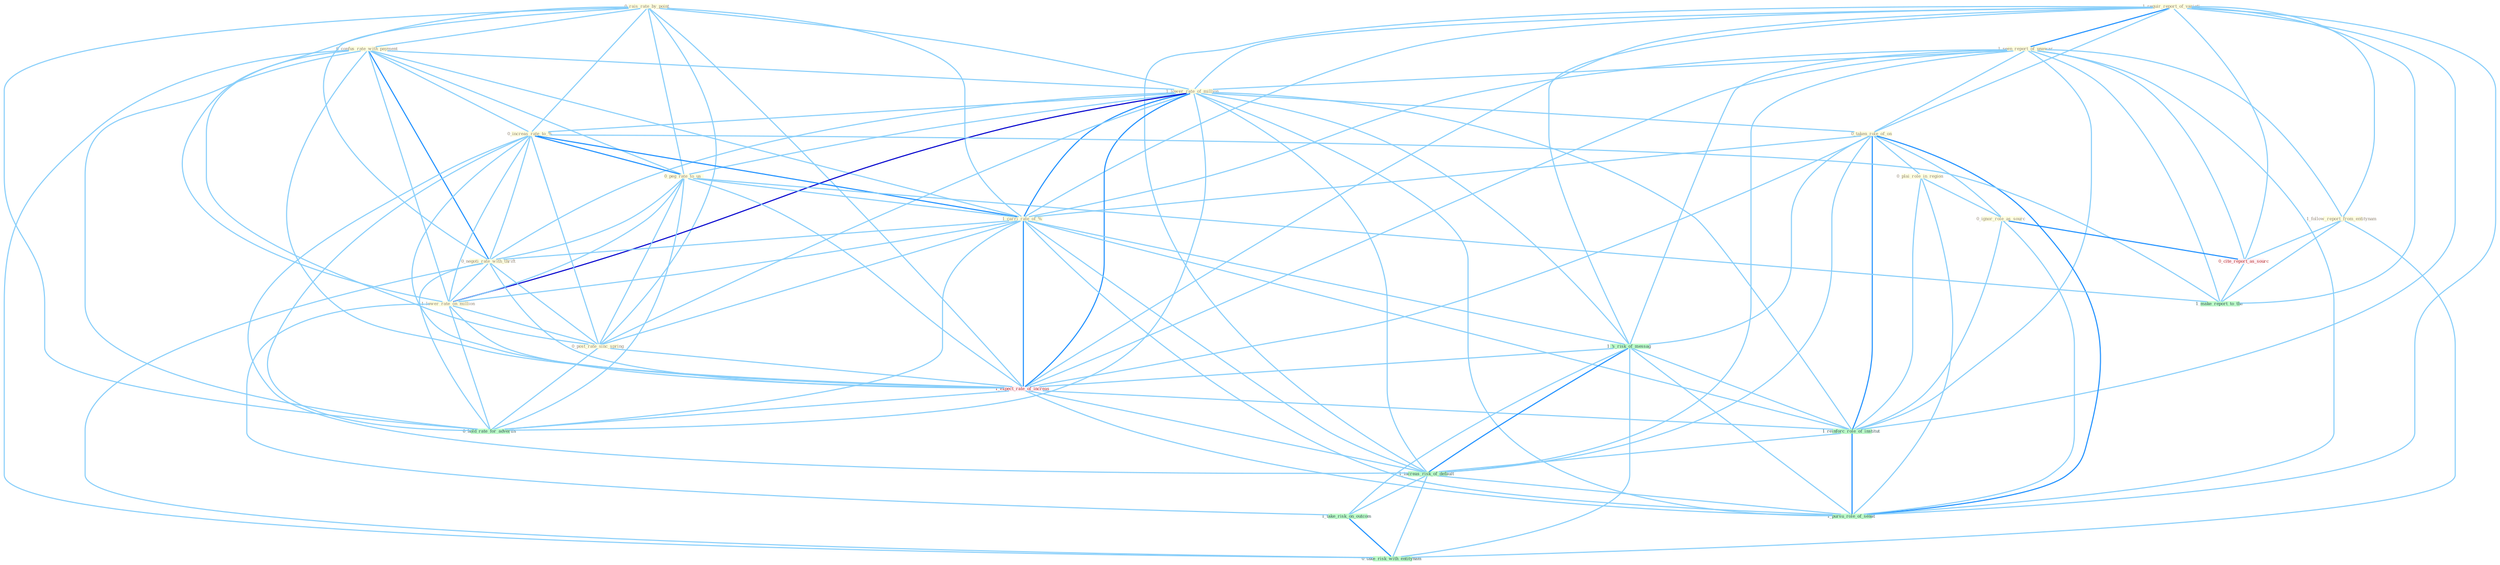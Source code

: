 Graph G{ 
    node
    [shape=polygon,style=filled,width=.5,height=.06,color="#BDFCC9",fixedsize=true,fontsize=4,
    fontcolor="#2f4f4f"];
    {node
    [color="#ffffe0", fontcolor="#8b7d6b"] "1_requir_report_of_varieti " "0_rais_rate_by_point " "1_seen_report_of_unawar " "0_confus_rate_with_payment " "1_lower_rate_of_million " "0_taken_role_of_on " "0_increas_rate_to_% " "0_peg_rate_to_us " "1_carri_rate_of_% " "1_follow_report_from_entitynam " "0_negoti_rate_with_thrift " "0_plai_role_in_region " "1_lower_rate_on_million " "0_post_rate_sinc_spring " "0_ignor_role_as_sourc "}
{node [color="#fff0f5", fontcolor="#b22222"] "1_expect_rate_of_increas " "0_cite_report_as_sourc "}
edge [color="#B0E2FF"];

	"1_requir_report_of_varieti " -- "1_seen_report_of_unawar " [w="2", color="#1e90ff" , len=0.8];
	"1_requir_report_of_varieti " -- "1_lower_rate_of_million " [w="1", color="#87cefa" ];
	"1_requir_report_of_varieti " -- "0_taken_role_of_on " [w="1", color="#87cefa" ];
	"1_requir_report_of_varieti " -- "1_carri_rate_of_% " [w="1", color="#87cefa" ];
	"1_requir_report_of_varieti " -- "1_follow_report_from_entitynam " [w="1", color="#87cefa" ];
	"1_requir_report_of_varieti " -- "1_'s_risk_of_messag " [w="1", color="#87cefa" ];
	"1_requir_report_of_varieti " -- "1_expect_rate_of_increas " [w="1", color="#87cefa" ];
	"1_requir_report_of_varieti " -- "1_reinforc_role_of_institut " [w="1", color="#87cefa" ];
	"1_requir_report_of_varieti " -- "1_increas_risk_of_default " [w="1", color="#87cefa" ];
	"1_requir_report_of_varieti " -- "0_cite_report_as_sourc " [w="1", color="#87cefa" ];
	"1_requir_report_of_varieti " -- "1_pursu_role_of_senat " [w="1", color="#87cefa" ];
	"1_requir_report_of_varieti " -- "1_make_report_to_the " [w="1", color="#87cefa" ];
	"0_rais_rate_by_point " -- "0_confus_rate_with_payment " [w="1", color="#87cefa" ];
	"0_rais_rate_by_point " -- "1_lower_rate_of_million " [w="1", color="#87cefa" ];
	"0_rais_rate_by_point " -- "0_increas_rate_to_% " [w="1", color="#87cefa" ];
	"0_rais_rate_by_point " -- "0_peg_rate_to_us " [w="1", color="#87cefa" ];
	"0_rais_rate_by_point " -- "1_carri_rate_of_% " [w="1", color="#87cefa" ];
	"0_rais_rate_by_point " -- "0_negoti_rate_with_thrift " [w="1", color="#87cefa" ];
	"0_rais_rate_by_point " -- "1_lower_rate_on_million " [w="1", color="#87cefa" ];
	"0_rais_rate_by_point " -- "0_post_rate_sinc_spring " [w="1", color="#87cefa" ];
	"0_rais_rate_by_point " -- "1_expect_rate_of_increas " [w="1", color="#87cefa" ];
	"0_rais_rate_by_point " -- "0_hold_rate_for_advertis " [w="1", color="#87cefa" ];
	"1_seen_report_of_unawar " -- "1_lower_rate_of_million " [w="1", color="#87cefa" ];
	"1_seen_report_of_unawar " -- "0_taken_role_of_on " [w="1", color="#87cefa" ];
	"1_seen_report_of_unawar " -- "1_carri_rate_of_% " [w="1", color="#87cefa" ];
	"1_seen_report_of_unawar " -- "1_follow_report_from_entitynam " [w="1", color="#87cefa" ];
	"1_seen_report_of_unawar " -- "1_'s_risk_of_messag " [w="1", color="#87cefa" ];
	"1_seen_report_of_unawar " -- "1_expect_rate_of_increas " [w="1", color="#87cefa" ];
	"1_seen_report_of_unawar " -- "1_reinforc_role_of_institut " [w="1", color="#87cefa" ];
	"1_seen_report_of_unawar " -- "1_increas_risk_of_default " [w="1", color="#87cefa" ];
	"1_seen_report_of_unawar " -- "0_cite_report_as_sourc " [w="1", color="#87cefa" ];
	"1_seen_report_of_unawar " -- "1_pursu_role_of_senat " [w="1", color="#87cefa" ];
	"1_seen_report_of_unawar " -- "1_make_report_to_the " [w="1", color="#87cefa" ];
	"0_confus_rate_with_payment " -- "1_lower_rate_of_million " [w="1", color="#87cefa" ];
	"0_confus_rate_with_payment " -- "0_increas_rate_to_% " [w="1", color="#87cefa" ];
	"0_confus_rate_with_payment " -- "0_peg_rate_to_us " [w="1", color="#87cefa" ];
	"0_confus_rate_with_payment " -- "1_carri_rate_of_% " [w="1", color="#87cefa" ];
	"0_confus_rate_with_payment " -- "0_negoti_rate_with_thrift " [w="2", color="#1e90ff" , len=0.8];
	"0_confus_rate_with_payment " -- "1_lower_rate_on_million " [w="1", color="#87cefa" ];
	"0_confus_rate_with_payment " -- "0_post_rate_sinc_spring " [w="1", color="#87cefa" ];
	"0_confus_rate_with_payment " -- "1_expect_rate_of_increas " [w="1", color="#87cefa" ];
	"0_confus_rate_with_payment " -- "0_take_risk_with_entitynam " [w="1", color="#87cefa" ];
	"0_confus_rate_with_payment " -- "0_hold_rate_for_advertis " [w="1", color="#87cefa" ];
	"1_lower_rate_of_million " -- "0_taken_role_of_on " [w="1", color="#87cefa" ];
	"1_lower_rate_of_million " -- "0_increas_rate_to_% " [w="1", color="#87cefa" ];
	"1_lower_rate_of_million " -- "0_peg_rate_to_us " [w="1", color="#87cefa" ];
	"1_lower_rate_of_million " -- "1_carri_rate_of_% " [w="2", color="#1e90ff" , len=0.8];
	"1_lower_rate_of_million " -- "0_negoti_rate_with_thrift " [w="1", color="#87cefa" ];
	"1_lower_rate_of_million " -- "1_lower_rate_on_million " [w="3", color="#0000cd" , len=0.6];
	"1_lower_rate_of_million " -- "0_post_rate_sinc_spring " [w="1", color="#87cefa" ];
	"1_lower_rate_of_million " -- "1_'s_risk_of_messag " [w="1", color="#87cefa" ];
	"1_lower_rate_of_million " -- "1_expect_rate_of_increas " [w="2", color="#1e90ff" , len=0.8];
	"1_lower_rate_of_million " -- "1_reinforc_role_of_institut " [w="1", color="#87cefa" ];
	"1_lower_rate_of_million " -- "1_increas_risk_of_default " [w="1", color="#87cefa" ];
	"1_lower_rate_of_million " -- "1_pursu_role_of_senat " [w="1", color="#87cefa" ];
	"1_lower_rate_of_million " -- "0_hold_rate_for_advertis " [w="1", color="#87cefa" ];
	"0_taken_role_of_on " -- "1_carri_rate_of_% " [w="1", color="#87cefa" ];
	"0_taken_role_of_on " -- "0_plai_role_in_region " [w="1", color="#87cefa" ];
	"0_taken_role_of_on " -- "0_ignor_role_as_sourc " [w="1", color="#87cefa" ];
	"0_taken_role_of_on " -- "1_'s_risk_of_messag " [w="1", color="#87cefa" ];
	"0_taken_role_of_on " -- "1_expect_rate_of_increas " [w="1", color="#87cefa" ];
	"0_taken_role_of_on " -- "1_reinforc_role_of_institut " [w="2", color="#1e90ff" , len=0.8];
	"0_taken_role_of_on " -- "1_increas_risk_of_default " [w="1", color="#87cefa" ];
	"0_taken_role_of_on " -- "1_pursu_role_of_senat " [w="2", color="#1e90ff" , len=0.8];
	"0_increas_rate_to_% " -- "0_peg_rate_to_us " [w="2", color="#1e90ff" , len=0.8];
	"0_increas_rate_to_% " -- "1_carri_rate_of_% " [w="2", color="#1e90ff" , len=0.8];
	"0_increas_rate_to_% " -- "0_negoti_rate_with_thrift " [w="1", color="#87cefa" ];
	"0_increas_rate_to_% " -- "1_lower_rate_on_million " [w="1", color="#87cefa" ];
	"0_increas_rate_to_% " -- "0_post_rate_sinc_spring " [w="1", color="#87cefa" ];
	"0_increas_rate_to_% " -- "1_expect_rate_of_increas " [w="1", color="#87cefa" ];
	"0_increas_rate_to_% " -- "1_increas_risk_of_default " [w="1", color="#87cefa" ];
	"0_increas_rate_to_% " -- "1_make_report_to_the " [w="1", color="#87cefa" ];
	"0_increas_rate_to_% " -- "0_hold_rate_for_advertis " [w="1", color="#87cefa" ];
	"0_peg_rate_to_us " -- "1_carri_rate_of_% " [w="1", color="#87cefa" ];
	"0_peg_rate_to_us " -- "0_negoti_rate_with_thrift " [w="1", color="#87cefa" ];
	"0_peg_rate_to_us " -- "1_lower_rate_on_million " [w="1", color="#87cefa" ];
	"0_peg_rate_to_us " -- "0_post_rate_sinc_spring " [w="1", color="#87cefa" ];
	"0_peg_rate_to_us " -- "1_expect_rate_of_increas " [w="1", color="#87cefa" ];
	"0_peg_rate_to_us " -- "1_make_report_to_the " [w="1", color="#87cefa" ];
	"0_peg_rate_to_us " -- "0_hold_rate_for_advertis " [w="1", color="#87cefa" ];
	"1_carri_rate_of_% " -- "0_negoti_rate_with_thrift " [w="1", color="#87cefa" ];
	"1_carri_rate_of_% " -- "1_lower_rate_on_million " [w="1", color="#87cefa" ];
	"1_carri_rate_of_% " -- "0_post_rate_sinc_spring " [w="1", color="#87cefa" ];
	"1_carri_rate_of_% " -- "1_'s_risk_of_messag " [w="1", color="#87cefa" ];
	"1_carri_rate_of_% " -- "1_expect_rate_of_increas " [w="2", color="#1e90ff" , len=0.8];
	"1_carri_rate_of_% " -- "1_reinforc_role_of_institut " [w="1", color="#87cefa" ];
	"1_carri_rate_of_% " -- "1_increas_risk_of_default " [w="1", color="#87cefa" ];
	"1_carri_rate_of_% " -- "1_pursu_role_of_senat " [w="1", color="#87cefa" ];
	"1_carri_rate_of_% " -- "0_hold_rate_for_advertis " [w="1", color="#87cefa" ];
	"1_follow_report_from_entitynam " -- "0_cite_report_as_sourc " [w="1", color="#87cefa" ];
	"1_follow_report_from_entitynam " -- "1_make_report_to_the " [w="1", color="#87cefa" ];
	"1_follow_report_from_entitynam " -- "0_take_risk_with_entitynam " [w="1", color="#87cefa" ];
	"0_negoti_rate_with_thrift " -- "1_lower_rate_on_million " [w="1", color="#87cefa" ];
	"0_negoti_rate_with_thrift " -- "0_post_rate_sinc_spring " [w="1", color="#87cefa" ];
	"0_negoti_rate_with_thrift " -- "1_expect_rate_of_increas " [w="1", color="#87cefa" ];
	"0_negoti_rate_with_thrift " -- "0_take_risk_with_entitynam " [w="1", color="#87cefa" ];
	"0_negoti_rate_with_thrift " -- "0_hold_rate_for_advertis " [w="1", color="#87cefa" ];
	"0_plai_role_in_region " -- "0_ignor_role_as_sourc " [w="1", color="#87cefa" ];
	"0_plai_role_in_region " -- "1_reinforc_role_of_institut " [w="1", color="#87cefa" ];
	"0_plai_role_in_region " -- "1_pursu_role_of_senat " [w="1", color="#87cefa" ];
	"1_lower_rate_on_million " -- "0_post_rate_sinc_spring " [w="1", color="#87cefa" ];
	"1_lower_rate_on_million " -- "1_expect_rate_of_increas " [w="1", color="#87cefa" ];
	"1_lower_rate_on_million " -- "1_take_risk_on_outcom " [w="1", color="#87cefa" ];
	"1_lower_rate_on_million " -- "0_hold_rate_for_advertis " [w="1", color="#87cefa" ];
	"0_post_rate_sinc_spring " -- "1_expect_rate_of_increas " [w="1", color="#87cefa" ];
	"0_post_rate_sinc_spring " -- "0_hold_rate_for_advertis " [w="1", color="#87cefa" ];
	"0_ignor_role_as_sourc " -- "1_reinforc_role_of_institut " [w="1", color="#87cefa" ];
	"0_ignor_role_as_sourc " -- "0_cite_report_as_sourc " [w="2", color="#1e90ff" , len=0.8];
	"0_ignor_role_as_sourc " -- "1_pursu_role_of_senat " [w="1", color="#87cefa" ];
	"1_'s_risk_of_messag " -- "1_expect_rate_of_increas " [w="1", color="#87cefa" ];
	"1_'s_risk_of_messag " -- "1_reinforc_role_of_institut " [w="1", color="#87cefa" ];
	"1_'s_risk_of_messag " -- "1_increas_risk_of_default " [w="2", color="#1e90ff" , len=0.8];
	"1_'s_risk_of_messag " -- "1_take_risk_on_outcom " [w="1", color="#87cefa" ];
	"1_'s_risk_of_messag " -- "1_pursu_role_of_senat " [w="1", color="#87cefa" ];
	"1_'s_risk_of_messag " -- "0_take_risk_with_entitynam " [w="1", color="#87cefa" ];
	"1_expect_rate_of_increas " -- "1_reinforc_role_of_institut " [w="1", color="#87cefa" ];
	"1_expect_rate_of_increas " -- "1_increas_risk_of_default " [w="1", color="#87cefa" ];
	"1_expect_rate_of_increas " -- "1_pursu_role_of_senat " [w="1", color="#87cefa" ];
	"1_expect_rate_of_increas " -- "0_hold_rate_for_advertis " [w="1", color="#87cefa" ];
	"1_reinforc_role_of_institut " -- "1_increas_risk_of_default " [w="1", color="#87cefa" ];
	"1_reinforc_role_of_institut " -- "1_pursu_role_of_senat " [w="2", color="#1e90ff" , len=0.8];
	"1_increas_risk_of_default " -- "1_take_risk_on_outcom " [w="1", color="#87cefa" ];
	"1_increas_risk_of_default " -- "1_pursu_role_of_senat " [w="1", color="#87cefa" ];
	"1_increas_risk_of_default " -- "0_take_risk_with_entitynam " [w="1", color="#87cefa" ];
	"1_take_risk_on_outcom " -- "0_take_risk_with_entitynam " [w="2", color="#1e90ff" , len=0.8];
	"0_cite_report_as_sourc " -- "1_make_report_to_the " [w="1", color="#87cefa" ];
}